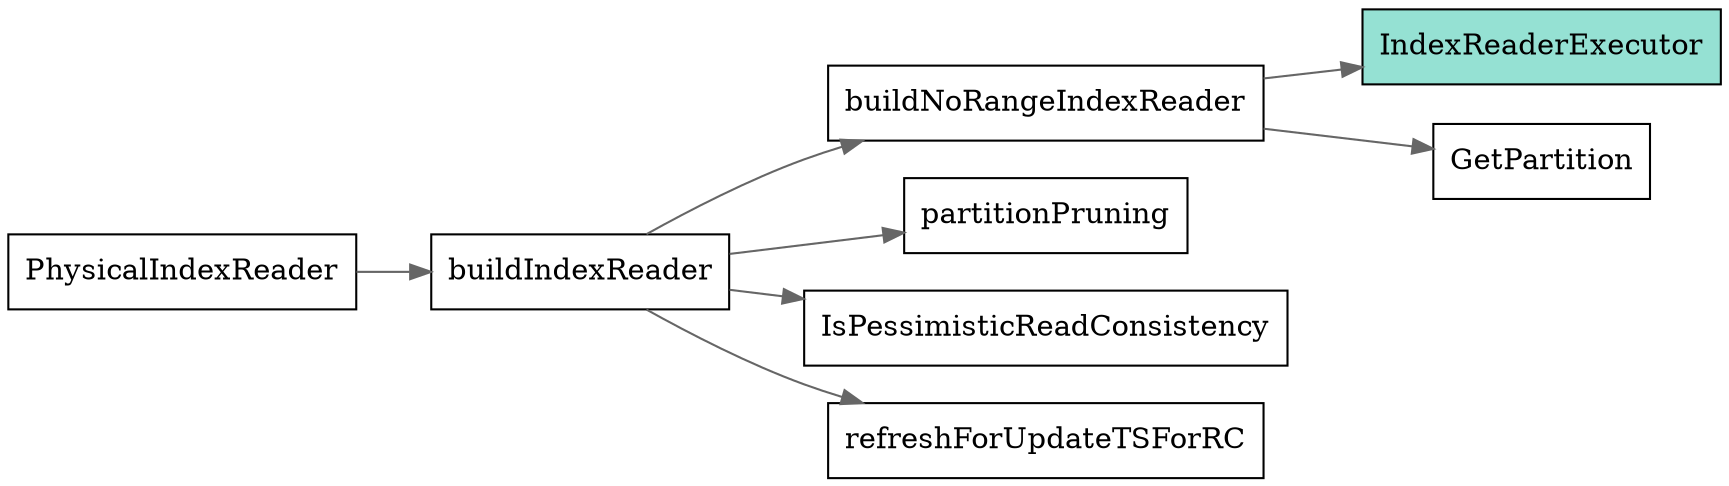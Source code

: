 digraph build_index_reader {
  node[shape=box];
  edge[color=gray40];
  newrank=true;
  rankdir=LR;
  PhysicalIndexReader -> buildIndexReader;
  buildIndexReader -> {
    buildNoRangeIndexReader;
    partitionPruning;
    IsPessimisticReadConsistency;
    refreshForUpdateTSForRC;
  }
  buildNoRangeIndexReader -> {
    IndexReaderExecutor;
    GetPartition;
  }

  IndexReaderExecutor[
    shape="record";
    fillcolor="#95e1d3"
    style=filled;
    label="{{
    IndexReaderExecutor
    }}";
  ];
}

